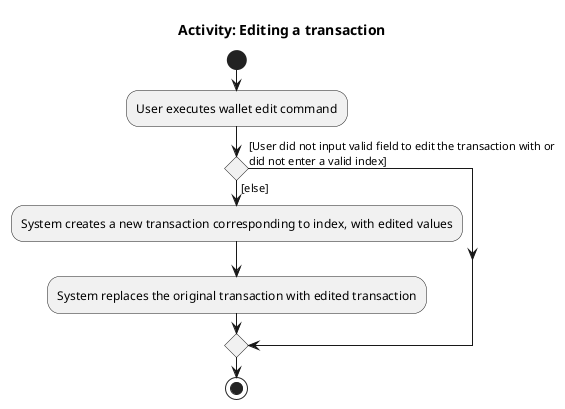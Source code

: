 @startuml
start
title Activity: Editing a transaction

:User executes wallet edit command;

if () then ([User did not input valid field to edit the transaction with or
did not enter a valid index])
else ([else])
        :System creates a new transaction corresponding to index, with edited values;
        :System replaces the original transaction with edited transaction;
endif
stop
@enduml
